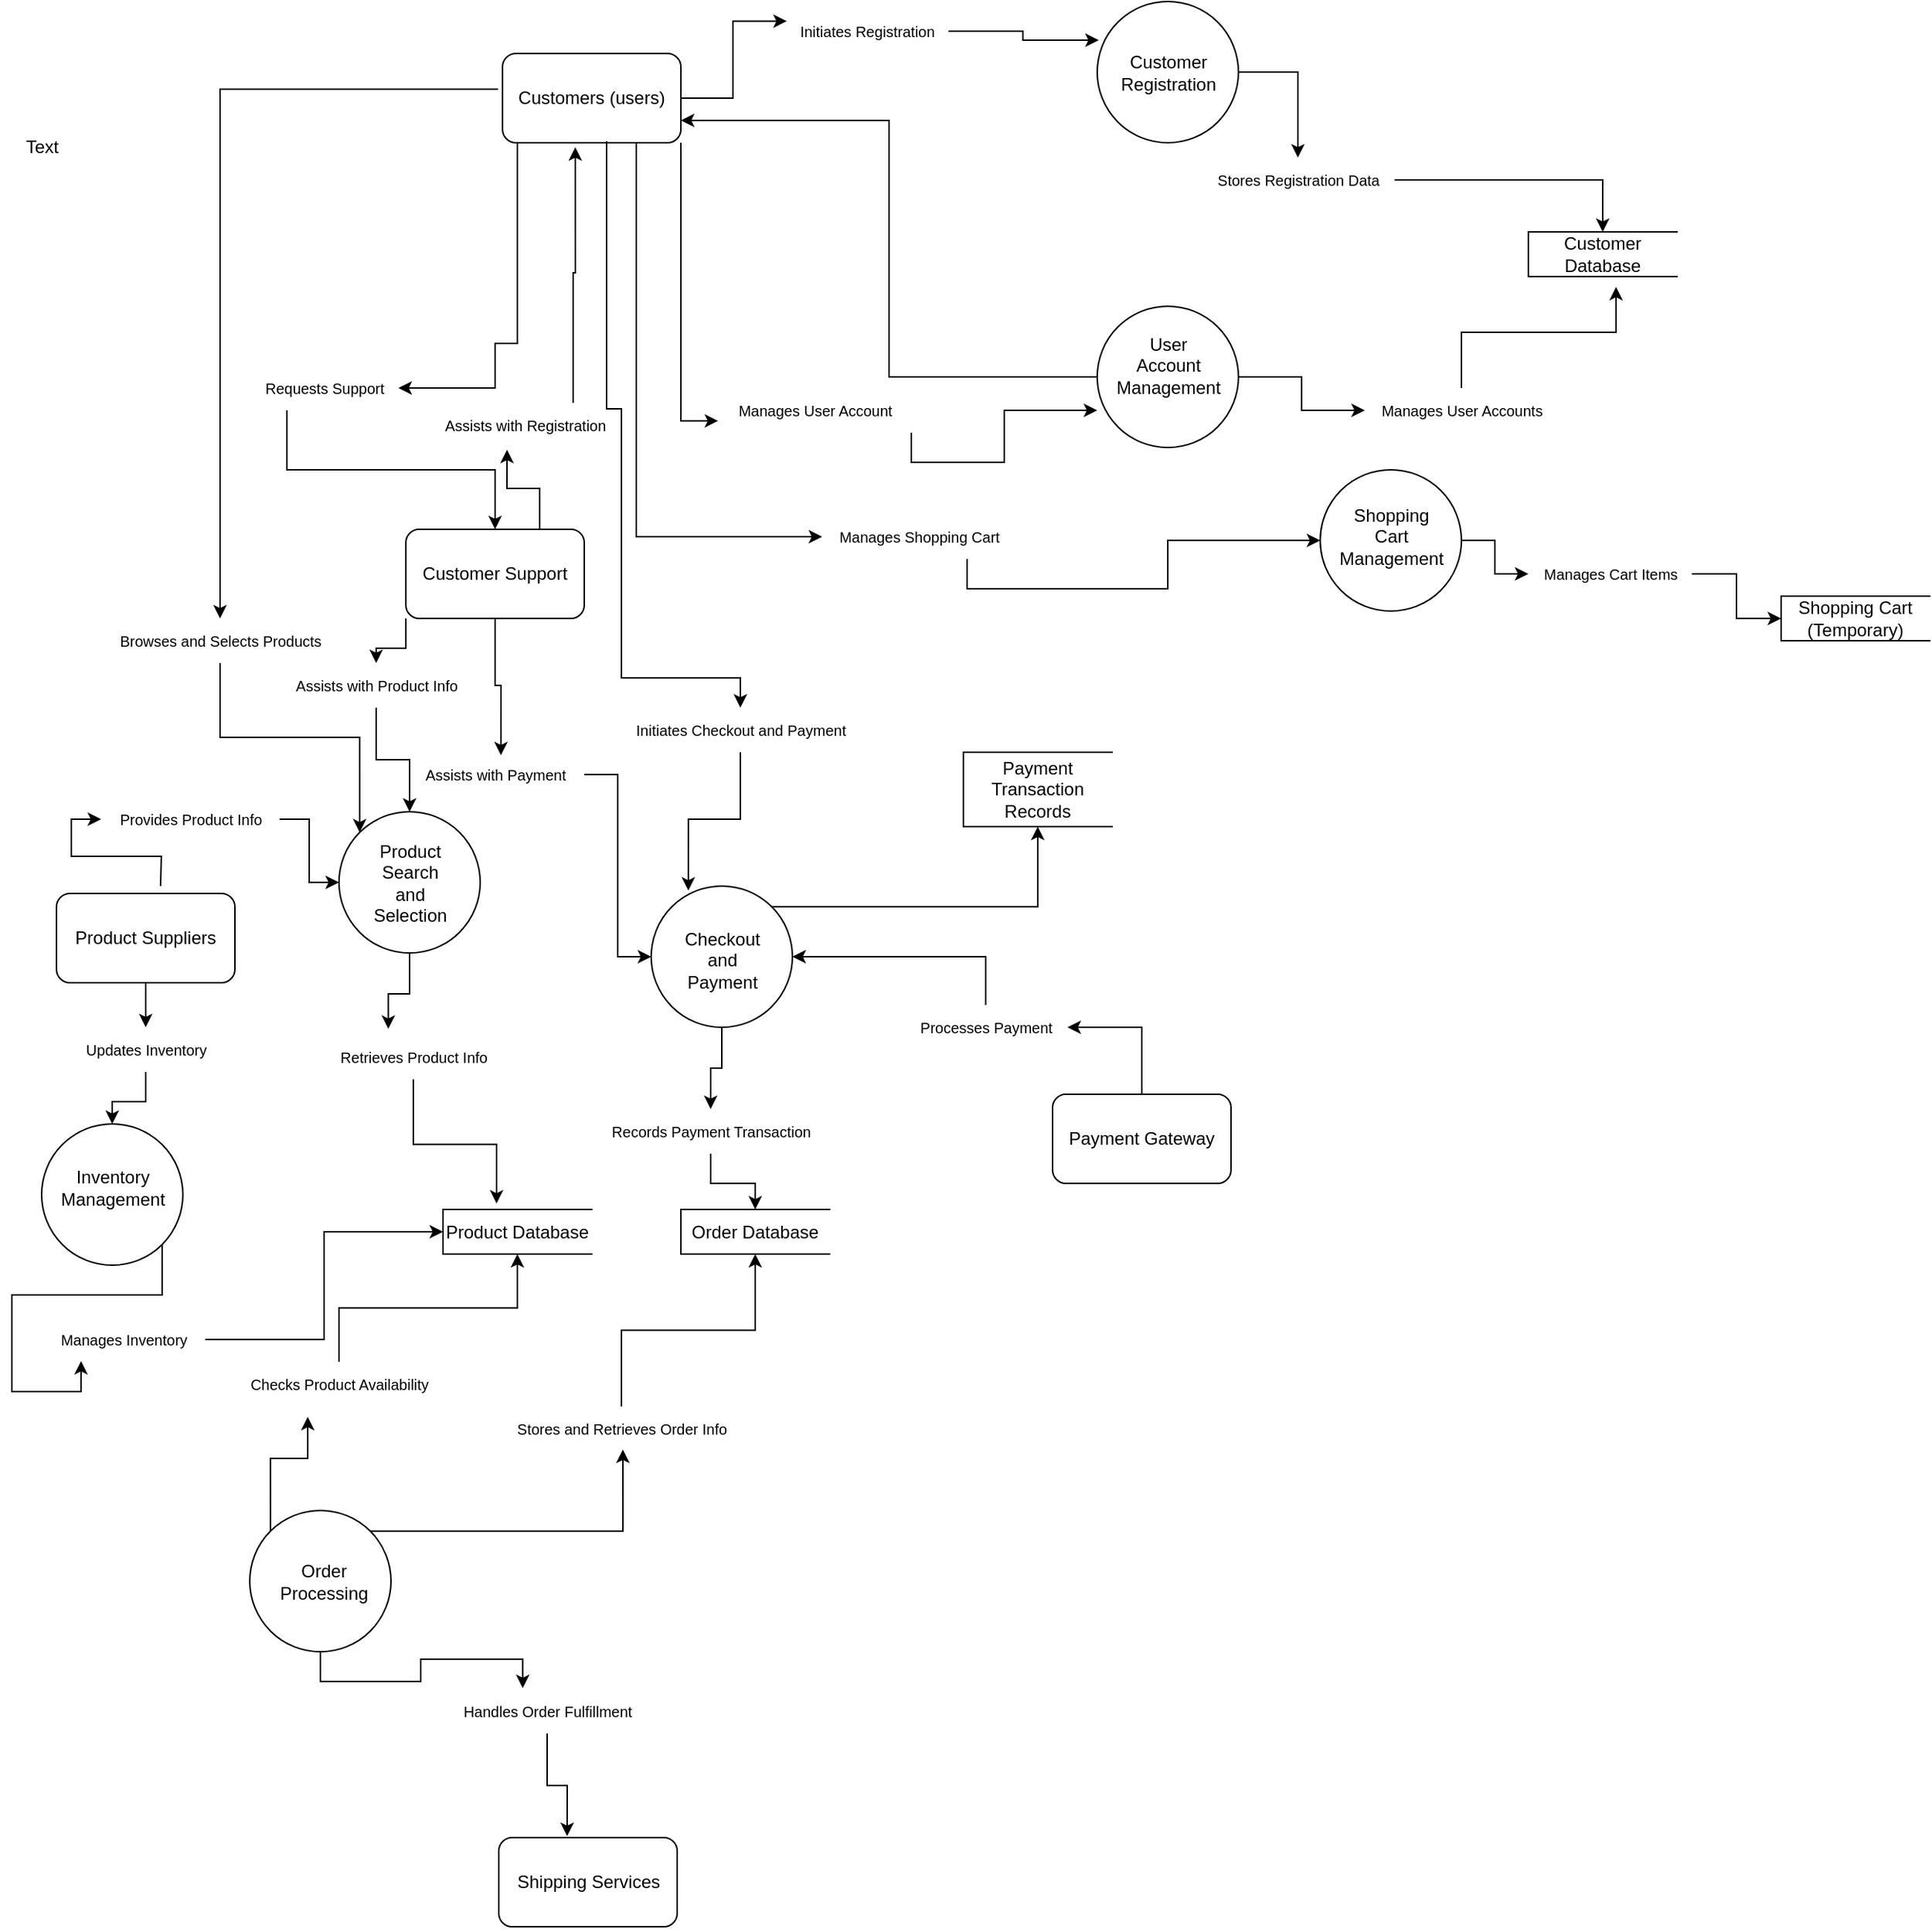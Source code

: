 <mxfile version="22.0.4" type="github">
  <diagram name="Page-1" id="5d7acffa-a066-3a61-03fe-96351882024d">
    <mxGraphModel dx="2176" dy="1312" grid="1" gridSize="10" guides="1" tooltips="1" connect="1" arrows="1" fold="1" page="1" pageScale="1" pageWidth="1100" pageHeight="850" background="#ffffff" math="0" shadow="0">
      <root>
        <mxCell id="0" />
        <mxCell id="1" parent="0" />
        <mxCell id="1xyslzgkCpMe2rgCqbMj-58" value="" style="shape=ellipse;html=1;dashed=0;whiteSpace=wrap;perimeter=ellipsePerimeter;" vertex="1" parent="1">
          <mxGeometry x="-870" y="260" width="95" height="95" as="geometry" />
        </mxCell>
        <mxCell id="1xyslzgkCpMe2rgCqbMj-146" style="edgeStyle=orthogonalEdgeStyle;rounded=0;orthogonalLoop=1;jettySize=auto;html=1;exitX=0.5;exitY=1;exitDx=0;exitDy=0;" edge="1" parent="1" source="1xyslzgkCpMe2rgCqbMj-231" target="1xyslzgkCpMe2rgCqbMj-67">
          <mxGeometry relative="1" as="geometry" />
        </mxCell>
        <mxCell id="1xyslzgkCpMe2rgCqbMj-155" style="edgeStyle=orthogonalEdgeStyle;rounded=0;orthogonalLoop=1;jettySize=auto;html=1;exitX=1;exitY=0;exitDx=0;exitDy=0;" edge="1" parent="1" source="1xyslzgkCpMe2rgCqbMj-57" target="1xyslzgkCpMe2rgCqbMj-68">
          <mxGeometry relative="1" as="geometry" />
        </mxCell>
        <mxCell id="1xyslzgkCpMe2rgCqbMj-57" value="" style="shape=ellipse;html=1;dashed=0;whiteSpace=wrap;perimeter=ellipsePerimeter;" vertex="1" parent="1">
          <mxGeometry x="-660" y="310" width="95" height="95" as="geometry" />
        </mxCell>
        <mxCell id="1xyslzgkCpMe2rgCqbMj-163" style="edgeStyle=orthogonalEdgeStyle;rounded=0;orthogonalLoop=1;jettySize=auto;html=1;exitX=1;exitY=0.5;exitDx=0;exitDy=0;entryX=0;entryY=0.5;entryDx=0;entryDy=0;" edge="1" parent="1" source="1xyslzgkCpMe2rgCqbMj-244" target="1xyslzgkCpMe2rgCqbMj-69">
          <mxGeometry relative="1" as="geometry" />
        </mxCell>
        <mxCell id="1xyslzgkCpMe2rgCqbMj-56" value="" style="shape=ellipse;html=1;dashed=0;whiteSpace=wrap;perimeter=ellipsePerimeter;" vertex="1" parent="1">
          <mxGeometry x="-1070" y="470" width="95" height="95" as="geometry" />
        </mxCell>
        <mxCell id="1xyslzgkCpMe2rgCqbMj-55" value="" style="shape=ellipse;html=1;dashed=0;whiteSpace=wrap;perimeter=ellipsePerimeter;" vertex="1" parent="1">
          <mxGeometry x="-930" y="730" width="95" height="95" as="geometry" />
        </mxCell>
        <mxCell id="1xyslzgkCpMe2rgCqbMj-226" style="edgeStyle=orthogonalEdgeStyle;rounded=0;orthogonalLoop=1;jettySize=auto;html=1;exitX=1;exitY=0.5;exitDx=0;exitDy=0;" edge="1" parent="1" source="1xyslzgkCpMe2rgCqbMj-54" target="1xyslzgkCpMe2rgCqbMj-223">
          <mxGeometry relative="1" as="geometry" />
        </mxCell>
        <mxCell id="1xyslzgkCpMe2rgCqbMj-54" value="" style="shape=ellipse;html=1;dashed=0;whiteSpace=wrap;perimeter=ellipsePerimeter;" vertex="1" parent="1">
          <mxGeometry x="-360" y="-285" width="95" height="95" as="geometry" />
        </mxCell>
        <mxCell id="1xyslzgkCpMe2rgCqbMj-141" style="edgeStyle=orthogonalEdgeStyle;rounded=0;orthogonalLoop=1;jettySize=auto;html=1;exitX=1;exitY=0.5;exitDx=0;exitDy=0;entryX=0;entryY=0.5;entryDx=0;entryDy=0;" edge="1" parent="1" source="1xyslzgkCpMe2rgCqbMj-229" target="1xyslzgkCpMe2rgCqbMj-66">
          <mxGeometry relative="1" as="geometry" />
        </mxCell>
        <mxCell id="1xyslzgkCpMe2rgCqbMj-53" value="" style="shape=ellipse;html=1;dashed=0;whiteSpace=wrap;perimeter=ellipsePerimeter;" vertex="1" parent="1">
          <mxGeometry x="-210" y="30" width="95" height="95" as="geometry" />
        </mxCell>
        <mxCell id="1xyslzgkCpMe2rgCqbMj-157" style="edgeStyle=orthogonalEdgeStyle;rounded=0;orthogonalLoop=1;jettySize=auto;html=1;exitX=0;exitY=0.5;exitDx=0;exitDy=0;entryX=1;entryY=0.75;entryDx=0;entryDy=0;" edge="1" parent="1" source="1xyslzgkCpMe2rgCqbMj-52" target="1xyslzgkCpMe2rgCqbMj-9">
          <mxGeometry relative="1" as="geometry" />
        </mxCell>
        <mxCell id="1xyslzgkCpMe2rgCqbMj-251" style="edgeStyle=orthogonalEdgeStyle;rounded=0;orthogonalLoop=1;jettySize=auto;html=1;exitX=1;exitY=0.5;exitDx=0;exitDy=0;" edge="1" parent="1" source="1xyslzgkCpMe2rgCqbMj-52" target="1xyslzgkCpMe2rgCqbMj-248">
          <mxGeometry relative="1" as="geometry" />
        </mxCell>
        <mxCell id="1xyslzgkCpMe2rgCqbMj-52" value="" style="shape=ellipse;html=1;dashed=0;whiteSpace=wrap;perimeter=ellipsePerimeter;" vertex="1" parent="1">
          <mxGeometry x="-360" y="-80" width="95" height="95" as="geometry" />
        </mxCell>
        <mxCell id="1xyslzgkCpMe2rgCqbMj-195" style="edgeStyle=orthogonalEdgeStyle;rounded=0;orthogonalLoop=1;jettySize=auto;html=1;exitX=0.5;exitY=0;exitDx=0;exitDy=0;entryX=1;entryY=0.5;entryDx=0;entryDy=0;" edge="1" parent="1" source="1xyslzgkCpMe2rgCqbMj-196" target="1xyslzgkCpMe2rgCqbMj-57">
          <mxGeometry relative="1" as="geometry" />
        </mxCell>
        <mxCell id="1xyslzgkCpMe2rgCqbMj-8" value="&lt;span style=&quot;color: rgb(0, 0, 0); font-family: Helvetica; font-size: 12px; font-style: normal; font-variant-ligatures: normal; font-variant-caps: normal; font-weight: 400; letter-spacing: normal; orphans: 2; text-align: center; text-indent: 0px; text-transform: none; widows: 2; word-spacing: 0px; -webkit-text-stroke-width: 0px; background-color: rgb(251, 251, 251); text-decoration-thickness: initial; text-decoration-style: initial; text-decoration-color: initial; float: none; display: inline !important;&quot;&gt;Payment Gateway&lt;/span&gt;" style="rounded=1;whiteSpace=wrap;html=1;" vertex="1" parent="1">
          <mxGeometry x="-390" y="450" width="120" height="60" as="geometry" />
        </mxCell>
        <mxCell id="1xyslzgkCpMe2rgCqbMj-152" style="edgeStyle=orthogonalEdgeStyle;rounded=0;orthogonalLoop=1;jettySize=auto;html=1;exitX=0.75;exitY=1;exitDx=0;exitDy=0;entryX=0;entryY=0.5;entryDx=0;entryDy=0;" edge="1" parent="1" source="1xyslzgkCpMe2rgCqbMj-176" target="1xyslzgkCpMe2rgCqbMj-53">
          <mxGeometry relative="1" as="geometry" />
        </mxCell>
        <mxCell id="1xyslzgkCpMe2rgCqbMj-164" style="edgeStyle=orthogonalEdgeStyle;rounded=0;orthogonalLoop=1;jettySize=auto;html=1;exitX=0.25;exitY=1;exitDx=0;exitDy=0;" edge="1" parent="1" source="1xyslzgkCpMe2rgCqbMj-187" target="1xyslzgkCpMe2rgCqbMj-104">
          <mxGeometry relative="1" as="geometry">
            <Array as="points" />
          </mxGeometry>
        </mxCell>
        <mxCell id="1xyslzgkCpMe2rgCqbMj-9" value="Customers (users)" style="rounded=1;whiteSpace=wrap;html=1;" vertex="1" parent="1">
          <mxGeometry x="-760" y="-250" width="120" height="60" as="geometry" />
        </mxCell>
        <mxCell id="1xyslzgkCpMe2rgCqbMj-161" style="edgeStyle=orthogonalEdgeStyle;rounded=0;orthogonalLoop=1;jettySize=auto;html=1;exitX=1;exitY=0.5;exitDx=0;exitDy=0;entryX=0;entryY=0.5;entryDx=0;entryDy=0;" edge="1" parent="1" source="1xyslzgkCpMe2rgCqbMj-189" target="1xyslzgkCpMe2rgCqbMj-58">
          <mxGeometry relative="1" as="geometry" />
        </mxCell>
        <mxCell id="1xyslzgkCpMe2rgCqbMj-162" style="edgeStyle=orthogonalEdgeStyle;rounded=0;orthogonalLoop=1;jettySize=auto;html=1;exitX=0.5;exitY=1;exitDx=0;exitDy=0;" edge="1" parent="1" source="1xyslzgkCpMe2rgCqbMj-191" target="1xyslzgkCpMe2rgCqbMj-56">
          <mxGeometry relative="1" as="geometry" />
        </mxCell>
        <mxCell id="1xyslzgkCpMe2rgCqbMj-11" value="Product Suppliers" style="rounded=1;whiteSpace=wrap;html=1;" vertex="1" parent="1">
          <mxGeometry x="-1060" y="315" width="120" height="60" as="geometry" />
        </mxCell>
        <mxCell id="1xyslzgkCpMe2rgCqbMj-12" value="Shipping Services" style="rounded=1;whiteSpace=wrap;html=1;" vertex="1" parent="1">
          <mxGeometry x="-762.5" y="950" width="120" height="60" as="geometry" />
        </mxCell>
        <mxCell id="1xyslzgkCpMe2rgCqbMj-13" value="Customer Registration" style="text;html=1;strokeColor=none;fillColor=none;align=center;verticalAlign=middle;whiteSpace=wrap;rounded=0;" vertex="1" parent="1">
          <mxGeometry x="-342.5" y="-252.5" width="60" height="30" as="geometry" />
        </mxCell>
        <mxCell id="1xyslzgkCpMe2rgCqbMj-14" value="Product Search and Selection" style="text;html=1;strokeColor=none;fillColor=none;align=center;verticalAlign=middle;whiteSpace=wrap;rounded=0;" vertex="1" parent="1">
          <mxGeometry x="-852.5" y="292.5" width="60" height="30" as="geometry" />
        </mxCell>
        <mxCell id="1xyslzgkCpMe2rgCqbMj-15" value="Shopping Cart Management" style="text;html=1;strokeColor=none;fillColor=none;align=center;verticalAlign=middle;whiteSpace=wrap;rounded=0;" vertex="1" parent="1">
          <mxGeometry x="-192.5" y="60" width="60" height="30" as="geometry" />
        </mxCell>
        <mxCell id="1xyslzgkCpMe2rgCqbMj-16" value="Checkout and Payment" style="text;html=1;strokeColor=none;fillColor=none;align=center;verticalAlign=middle;whiteSpace=wrap;rounded=0;" vertex="1" parent="1">
          <mxGeometry x="-642.5" y="345" width="60" height="30" as="geometry" />
        </mxCell>
        <mxCell id="1xyslzgkCpMe2rgCqbMj-17" value="Order Processing" style="text;html=1;strokeColor=none;fillColor=none;align=center;verticalAlign=middle;whiteSpace=wrap;rounded=0;" vertex="1" parent="1">
          <mxGeometry x="-910" y="762.5" width="60" height="30" as="geometry" />
        </mxCell>
        <mxCell id="1xyslzgkCpMe2rgCqbMj-19" value="Inventory Management" style="text;html=1;strokeColor=none;fillColor=none;align=center;verticalAlign=middle;whiteSpace=wrap;rounded=0;" vertex="1" parent="1">
          <mxGeometry x="-1052.5" y="497.5" width="60" height="30" as="geometry" />
        </mxCell>
        <mxCell id="1xyslzgkCpMe2rgCqbMj-20" value="User Account Management" style="text;html=1;strokeColor=none;fillColor=none;align=center;verticalAlign=middle;whiteSpace=wrap;rounded=0;" vertex="1" parent="1">
          <mxGeometry x="-342.5" y="-55" width="60" height="30" as="geometry" />
        </mxCell>
        <mxCell id="1xyslzgkCpMe2rgCqbMj-62" value="Customer Database" style="html=1;dashed=0;whiteSpace=wrap;shape=partialRectangle;right=0;" vertex="1" parent="1">
          <mxGeometry x="-70" y="-130" width="100" height="30" as="geometry" />
        </mxCell>
        <mxCell id="1xyslzgkCpMe2rgCqbMj-66" value="Shopping Cart (Temporary)" style="html=1;dashed=0;whiteSpace=wrap;shape=partialRectangle;right=0;" vertex="1" parent="1">
          <mxGeometry x="100" y="115" width="100" height="30" as="geometry" />
        </mxCell>
        <mxCell id="1xyslzgkCpMe2rgCqbMj-67" value="Order Database" style="html=1;dashed=0;whiteSpace=wrap;shape=partialRectangle;right=0;" vertex="1" parent="1">
          <mxGeometry x="-640" y="527.5" width="100" height="30" as="geometry" />
        </mxCell>
        <mxCell id="1xyslzgkCpMe2rgCqbMj-68" value="Payment Transaction Records" style="html=1;dashed=0;whiteSpace=wrap;shape=partialRectangle;right=0;" vertex="1" parent="1">
          <mxGeometry x="-450" y="220" width="100" height="50" as="geometry" />
        </mxCell>
        <mxCell id="1xyslzgkCpMe2rgCqbMj-69" value="Product Database" style="html=1;dashed=0;whiteSpace=wrap;shape=partialRectangle;right=0;" vertex="1" parent="1">
          <mxGeometry x="-800" y="527.5" width="100" height="30" as="geometry" />
        </mxCell>
        <mxCell id="1xyslzgkCpMe2rgCqbMj-217" style="edgeStyle=orthogonalEdgeStyle;rounded=0;orthogonalLoop=1;jettySize=auto;html=1;exitX=0;exitY=1;exitDx=0;exitDy=0;" edge="1" parent="1" source="1xyslzgkCpMe2rgCqbMj-104" target="1xyslzgkCpMe2rgCqbMj-207">
          <mxGeometry relative="1" as="geometry" />
        </mxCell>
        <mxCell id="1xyslzgkCpMe2rgCqbMj-104" value="Customer Support" style="rounded=1;whiteSpace=wrap;html=1;" vertex="1" parent="1">
          <mxGeometry x="-825" y="70" width="120" height="60" as="geometry" />
        </mxCell>
        <mxCell id="1xyslzgkCpMe2rgCqbMj-149" style="edgeStyle=orthogonalEdgeStyle;rounded=0;orthogonalLoop=1;jettySize=auto;html=1;exitX=0.5;exitY=1;exitDx=0;exitDy=0;entryX=0.383;entryY=-0.017;entryDx=0;entryDy=0;entryPerimeter=0;" edge="1" parent="1" source="1xyslzgkCpMe2rgCqbMj-204" target="1xyslzgkCpMe2rgCqbMj-12">
          <mxGeometry relative="1" as="geometry" />
        </mxCell>
        <mxCell id="1xyslzgkCpMe2rgCqbMj-150" style="edgeStyle=orthogonalEdgeStyle;rounded=0;orthogonalLoop=1;jettySize=auto;html=1;exitX=1;exitY=0.5;exitDx=0;exitDy=0;entryX=0.011;entryY=0.274;entryDx=0;entryDy=0;entryPerimeter=0;" edge="1" parent="1" source="1xyslzgkCpMe2rgCqbMj-167" target="1xyslzgkCpMe2rgCqbMj-54">
          <mxGeometry relative="1" as="geometry" />
        </mxCell>
        <mxCell id="1xyslzgkCpMe2rgCqbMj-153" style="edgeStyle=orthogonalEdgeStyle;rounded=0;orthogonalLoop=1;jettySize=auto;html=1;exitX=0.5;exitY=1;exitDx=0;exitDy=0;entryX=0.263;entryY=0.032;entryDx=0;entryDy=0;entryPerimeter=0;" edge="1" parent="1" source="1xyslzgkCpMe2rgCqbMj-185" target="1xyslzgkCpMe2rgCqbMj-57">
          <mxGeometry relative="1" as="geometry" />
        </mxCell>
        <mxCell id="1xyslzgkCpMe2rgCqbMj-154" style="edgeStyle=orthogonalEdgeStyle;rounded=0;orthogonalLoop=1;jettySize=auto;html=1;exitX=1;exitY=1;exitDx=0;exitDy=0;entryX=0;entryY=0.737;entryDx=0;entryDy=0;entryPerimeter=0;" edge="1" parent="1" source="1xyslzgkCpMe2rgCqbMj-180" target="1xyslzgkCpMe2rgCqbMj-52">
          <mxGeometry relative="1" as="geometry" />
        </mxCell>
        <mxCell id="1xyslzgkCpMe2rgCqbMj-160" style="edgeStyle=orthogonalEdgeStyle;rounded=0;orthogonalLoop=1;jettySize=auto;html=1;exitX=0.5;exitY=1;exitDx=0;exitDy=0;entryX=0.36;entryY=-0.133;entryDx=0;entryDy=0;entryPerimeter=0;" edge="1" parent="1" source="1xyslzgkCpMe2rgCqbMj-227" target="1xyslzgkCpMe2rgCqbMj-69">
          <mxGeometry relative="1" as="geometry" />
        </mxCell>
        <mxCell id="1xyslzgkCpMe2rgCqbMj-166" style="edgeStyle=orthogonalEdgeStyle;rounded=0;orthogonalLoop=1;jettySize=auto;html=1;exitX=0.75;exitY=0;exitDx=0;exitDy=0;entryX=0.408;entryY=1.05;entryDx=0;entryDy=0;entryPerimeter=0;" edge="1" parent="1" source="1xyslzgkCpMe2rgCqbMj-198" target="1xyslzgkCpMe2rgCqbMj-9">
          <mxGeometry relative="1" as="geometry" />
        </mxCell>
        <mxCell id="1xyslzgkCpMe2rgCqbMj-171" value="" style="edgeStyle=orthogonalEdgeStyle;rounded=0;orthogonalLoop=1;jettySize=auto;html=1;exitX=1;exitY=0.5;exitDx=0;exitDy=0;entryX=0.011;entryY=0.274;entryDx=0;entryDy=0;entryPerimeter=0;" edge="1" parent="1" source="1xyslzgkCpMe2rgCqbMj-9" target="1xyslzgkCpMe2rgCqbMj-167">
          <mxGeometry relative="1" as="geometry">
            <mxPoint x="-640" y="-220" as="sourcePoint" />
            <mxPoint x="-359" y="-259" as="targetPoint" />
          </mxGeometry>
        </mxCell>
        <mxCell id="1xyslzgkCpMe2rgCqbMj-167" value="&lt;font style=&quot;font-size: 10px;&quot;&gt;Initiates Registration&lt;/font&gt;" style="text;html=1;align=center;verticalAlign=middle;resizable=0;points=[];autosize=1;strokeColor=none;fillColor=none;" vertex="1" parent="1">
          <mxGeometry x="-570" y="-280" width="110" height="30" as="geometry" />
        </mxCell>
        <mxCell id="1xyslzgkCpMe2rgCqbMj-174" value="" style="edgeStyle=orthogonalEdgeStyle;rounded=0;orthogonalLoop=1;jettySize=auto;html=1;entryX=0.5;entryY=0;entryDx=0;entryDy=0;exitX=-0.025;exitY=0.4;exitDx=0;exitDy=0;exitPerimeter=0;" edge="1" parent="1" source="1xyslzgkCpMe2rgCqbMj-9" target="1xyslzgkCpMe2rgCqbMj-172">
          <mxGeometry relative="1" as="geometry">
            <mxPoint x="-760" y="-180" as="sourcePoint" />
            <mxPoint x="-810" y="208" as="targetPoint" />
          </mxGeometry>
        </mxCell>
        <mxCell id="1xyslzgkCpMe2rgCqbMj-213" style="edgeStyle=orthogonalEdgeStyle;rounded=0;orthogonalLoop=1;jettySize=auto;html=1;entryX=0;entryY=0;entryDx=0;entryDy=0;" edge="1" parent="1" source="1xyslzgkCpMe2rgCqbMj-172" target="1xyslzgkCpMe2rgCqbMj-58">
          <mxGeometry relative="1" as="geometry" />
        </mxCell>
        <mxCell id="1xyslzgkCpMe2rgCqbMj-172" value="&lt;font style=&quot;font-size: 10px;&quot;&gt;Browses and Selects Products&lt;/font&gt;" style="text;html=1;align=center;verticalAlign=middle;resizable=0;points=[];autosize=1;strokeColor=none;fillColor=none;" vertex="1" parent="1">
          <mxGeometry x="-1030" y="130" width="160" height="30" as="geometry" />
        </mxCell>
        <mxCell id="1xyslzgkCpMe2rgCqbMj-179" value="" style="edgeStyle=orthogonalEdgeStyle;rounded=0;orthogonalLoop=1;jettySize=auto;html=1;exitX=0.75;exitY=1;exitDx=0;exitDy=0;entryX=0;entryY=0.5;entryDx=0;entryDy=0;" edge="1" parent="1" source="1xyslzgkCpMe2rgCqbMj-9" target="1xyslzgkCpMe2rgCqbMj-176">
          <mxGeometry relative="1" as="geometry">
            <mxPoint x="-670" y="-190" as="sourcePoint" />
            <mxPoint x="-295" y="48" as="targetPoint" />
          </mxGeometry>
        </mxCell>
        <mxCell id="1xyslzgkCpMe2rgCqbMj-176" value="&lt;font style=&quot;font-size: 10px;&quot;&gt;Manages Shopping Cart&lt;/font&gt;" style="text;html=1;align=center;verticalAlign=middle;resizable=0;points=[];autosize=1;strokeColor=none;fillColor=none;rotation=0;" vertex="1" parent="1">
          <mxGeometry x="-545" y="60" width="130" height="30" as="geometry" />
        </mxCell>
        <mxCell id="1xyslzgkCpMe2rgCqbMj-184" value="" style="edgeStyle=orthogonalEdgeStyle;rounded=0;orthogonalLoop=1;jettySize=auto;html=1;exitX=1;exitY=1;exitDx=0;exitDy=0;entryX=0;entryY=0.737;entryDx=0;entryDy=0;entryPerimeter=0;" edge="1" parent="1" source="1xyslzgkCpMe2rgCqbMj-9" target="1xyslzgkCpMe2rgCqbMj-180">
          <mxGeometry relative="1" as="geometry">
            <mxPoint x="-640" y="-190" as="sourcePoint" />
            <mxPoint x="-360" y="-10" as="targetPoint" />
          </mxGeometry>
        </mxCell>
        <mxCell id="1xyslzgkCpMe2rgCqbMj-180" value="&lt;font style=&quot;font-size: 10px;&quot;&gt;Manages User Account&lt;/font&gt;" style="text;html=1;align=center;verticalAlign=middle;resizable=0;points=[];autosize=1;strokeColor=none;fillColor=none;" vertex="1" parent="1">
          <mxGeometry x="-615" y="-25" width="130" height="30" as="geometry" />
        </mxCell>
        <mxCell id="1xyslzgkCpMe2rgCqbMj-186" value="" style="edgeStyle=orthogonalEdgeStyle;rounded=0;orthogonalLoop=1;jettySize=auto;html=1;exitX=0.5;exitY=1;exitDx=0;exitDy=0;" edge="1" parent="1" target="1xyslzgkCpMe2rgCqbMj-185">
          <mxGeometry relative="1" as="geometry">
            <mxPoint x="-690" y="-190.96" as="sourcePoint" />
            <mxPoint x="-657.92" y="177.5" as="targetPoint" />
            <Array as="points">
              <mxPoint x="-690" y="-11" />
              <mxPoint x="-680" y="-11" />
              <mxPoint x="-680" y="170" />
            </Array>
          </mxGeometry>
        </mxCell>
        <mxCell id="1xyslzgkCpMe2rgCqbMj-185" value="&lt;font style=&quot;font-size: 10px;&quot;&gt;Initiates Checkout and Payment&lt;/font&gt;" style="text;html=1;align=center;verticalAlign=middle;resizable=0;points=[];autosize=1;strokeColor=none;fillColor=none;" vertex="1" parent="1">
          <mxGeometry x="-680" y="190" width="160" height="30" as="geometry" />
        </mxCell>
        <mxCell id="1xyslzgkCpMe2rgCqbMj-188" value="" style="edgeStyle=orthogonalEdgeStyle;rounded=0;orthogonalLoop=1;jettySize=auto;html=1;exitX=0.25;exitY=1;exitDx=0;exitDy=0;" edge="1" parent="1" source="1xyslzgkCpMe2rgCqbMj-9" target="1xyslzgkCpMe2rgCqbMj-187">
          <mxGeometry relative="1" as="geometry">
            <mxPoint x="-730" y="-190" as="sourcePoint" />
            <mxPoint x="-765" y="70" as="targetPoint" />
            <Array as="points">
              <mxPoint x="-750" y="-190" />
              <mxPoint x="-750" y="-55" />
              <mxPoint x="-765" y="-55" />
            </Array>
          </mxGeometry>
        </mxCell>
        <mxCell id="1xyslzgkCpMe2rgCqbMj-187" value="&lt;font style=&quot;font-size: 10px;&quot;&gt;Requests Support&lt;/font&gt;" style="text;html=1;align=center;verticalAlign=middle;resizable=0;points=[];autosize=1;strokeColor=none;fillColor=none;" vertex="1" parent="1">
          <mxGeometry x="-930" y="-40" width="100" height="30" as="geometry" />
        </mxCell>
        <mxCell id="1xyslzgkCpMe2rgCqbMj-190" value="" style="edgeStyle=orthogonalEdgeStyle;rounded=0;orthogonalLoop=1;jettySize=auto;html=1;entryX=0;entryY=0.5;entryDx=0;entryDy=0;" edge="1" parent="1" target="1xyslzgkCpMe2rgCqbMj-189">
          <mxGeometry relative="1" as="geometry">
            <mxPoint x="-990" y="310" as="sourcePoint" />
            <mxPoint x="-857" y="255" as="targetPoint" />
          </mxGeometry>
        </mxCell>
        <mxCell id="1xyslzgkCpMe2rgCqbMj-189" value="&lt;font style=&quot;font-size: 10px;&quot;&gt;Provides Product Info&lt;/font&gt;" style="text;html=1;align=center;verticalAlign=middle;resizable=0;points=[];autosize=1;strokeColor=none;fillColor=none;" vertex="1" parent="1">
          <mxGeometry x="-1030" y="250" width="120" height="30" as="geometry" />
        </mxCell>
        <mxCell id="1xyslzgkCpMe2rgCqbMj-192" value="" style="edgeStyle=orthogonalEdgeStyle;rounded=0;orthogonalLoop=1;jettySize=auto;html=1;exitX=0.5;exitY=1;exitDx=0;exitDy=0;" edge="1" parent="1" source="1xyslzgkCpMe2rgCqbMj-11" target="1xyslzgkCpMe2rgCqbMj-191">
          <mxGeometry relative="1" as="geometry">
            <mxPoint x="-1000" y="375" as="sourcePoint" />
            <mxPoint x="-1022" y="470" as="targetPoint" />
          </mxGeometry>
        </mxCell>
        <mxCell id="1xyslzgkCpMe2rgCqbMj-191" value="&lt;font style=&quot;font-size: 10px;&quot;&gt;Updates Inventory&lt;/font&gt;" style="text;html=1;align=center;verticalAlign=middle;resizable=0;points=[];autosize=1;strokeColor=none;fillColor=none;" vertex="1" parent="1">
          <mxGeometry x="-1050" y="405" width="100" height="30" as="geometry" />
        </mxCell>
        <mxCell id="1xyslzgkCpMe2rgCqbMj-197" value="" style="edgeStyle=orthogonalEdgeStyle;rounded=0;orthogonalLoop=1;jettySize=auto;html=1;exitX=0.5;exitY=0;exitDx=0;exitDy=0;entryX=1;entryY=0.5;entryDx=0;entryDy=0;" edge="1" parent="1" source="1xyslzgkCpMe2rgCqbMj-8" target="1xyslzgkCpMe2rgCqbMj-196">
          <mxGeometry relative="1" as="geometry">
            <mxPoint x="-330" y="450" as="sourcePoint" />
            <mxPoint x="-565" y="358" as="targetPoint" />
          </mxGeometry>
        </mxCell>
        <mxCell id="1xyslzgkCpMe2rgCqbMj-196" value="&lt;font style=&quot;font-size: 10px;&quot;&gt;Processes Payment&lt;/font&gt;" style="text;html=1;align=center;verticalAlign=middle;resizable=0;points=[];autosize=1;strokeColor=none;fillColor=none;" vertex="1" parent="1">
          <mxGeometry x="-490" y="390" width="110" height="30" as="geometry" />
        </mxCell>
        <mxCell id="1xyslzgkCpMe2rgCqbMj-199" value="" style="edgeStyle=orthogonalEdgeStyle;rounded=0;orthogonalLoop=1;jettySize=auto;html=1;exitX=0.75;exitY=0;exitDx=0;exitDy=0;entryX=0.408;entryY=1.05;entryDx=0;entryDy=0;entryPerimeter=0;" edge="1" parent="1" source="1xyslzgkCpMe2rgCqbMj-104" target="1xyslzgkCpMe2rgCqbMj-198">
          <mxGeometry relative="1" as="geometry">
            <mxPoint x="-735" y="70" as="sourcePoint" />
            <mxPoint x="-711" y="-187" as="targetPoint" />
          </mxGeometry>
        </mxCell>
        <mxCell id="1xyslzgkCpMe2rgCqbMj-198" value="&lt;font style=&quot;font-size: 10px;&quot;&gt;Assists with Registration&lt;/font&gt;" style="text;html=1;align=center;verticalAlign=middle;resizable=0;points=[];autosize=1;strokeColor=none;fillColor=none;" vertex="1" parent="1">
          <mxGeometry x="-810" y="-15" width="130" height="30" as="geometry" />
        </mxCell>
        <mxCell id="1xyslzgkCpMe2rgCqbMj-201" value="Text" style="text;html=1;align=center;verticalAlign=middle;resizable=0;points=[];autosize=1;strokeColor=none;fillColor=none;" vertex="1" parent="1">
          <mxGeometry x="-1095" y="-202" width="50" height="30" as="geometry" />
        </mxCell>
        <mxCell id="1xyslzgkCpMe2rgCqbMj-205" value="" style="edgeStyle=orthogonalEdgeStyle;rounded=0;orthogonalLoop=1;jettySize=auto;html=1;exitX=0.5;exitY=1;exitDx=0;exitDy=0;entryX=0.383;entryY=-0.017;entryDx=0;entryDy=0;entryPerimeter=0;" edge="1" parent="1" source="1xyslzgkCpMe2rgCqbMj-55" target="1xyslzgkCpMe2rgCqbMj-204">
          <mxGeometry relative="1" as="geometry">
            <mxPoint x="-822" y="545" as="sourcePoint" />
            <mxPoint x="-717" y="619" as="targetPoint" />
          </mxGeometry>
        </mxCell>
        <mxCell id="1xyslzgkCpMe2rgCqbMj-204" value="&lt;font style=&quot;font-size: 10px;&quot;&gt;Handles Order Fulfillment&lt;/font&gt;" style="text;html=1;align=center;verticalAlign=middle;resizable=0;points=[];autosize=1;strokeColor=none;fillColor=none;" vertex="1" parent="1">
          <mxGeometry x="-800" y="850" width="140" height="30" as="geometry" />
        </mxCell>
        <mxCell id="1xyslzgkCpMe2rgCqbMj-215" style="edgeStyle=orthogonalEdgeStyle;rounded=0;orthogonalLoop=1;jettySize=auto;html=1;entryX=0.5;entryY=0;entryDx=0;entryDy=0;" edge="1" parent="1" source="1xyslzgkCpMe2rgCqbMj-207" target="1xyslzgkCpMe2rgCqbMj-58">
          <mxGeometry relative="1" as="geometry" />
        </mxCell>
        <mxCell id="1xyslzgkCpMe2rgCqbMj-207" value="&lt;font style=&quot;font-size: 10px;&quot;&gt;Assists with Product Info&lt;/font&gt;" style="text;html=1;align=center;verticalAlign=middle;resizable=0;points=[];autosize=1;strokeColor=none;fillColor=none;" vertex="1" parent="1">
          <mxGeometry x="-910" y="160" width="130" height="30" as="geometry" />
        </mxCell>
        <mxCell id="1xyslzgkCpMe2rgCqbMj-221" style="edgeStyle=orthogonalEdgeStyle;rounded=0;orthogonalLoop=1;jettySize=auto;html=1;entryX=0;entryY=0.5;entryDx=0;entryDy=0;" edge="1" parent="1" source="1xyslzgkCpMe2rgCqbMj-218" target="1xyslzgkCpMe2rgCqbMj-57">
          <mxGeometry relative="1" as="geometry" />
        </mxCell>
        <mxCell id="1xyslzgkCpMe2rgCqbMj-218" value="&lt;font style=&quot;font-size: 10px;&quot;&gt;Assists with Payment&lt;/font&gt;" style="text;html=1;align=center;verticalAlign=middle;resizable=0;points=[];autosize=1;strokeColor=none;fillColor=none;" vertex="1" parent="1">
          <mxGeometry x="-825" y="220" width="120" height="30" as="geometry" />
        </mxCell>
        <mxCell id="1xyslzgkCpMe2rgCqbMj-222" style="edgeStyle=orthogonalEdgeStyle;rounded=0;orthogonalLoop=1;jettySize=auto;html=1;entryX=0.533;entryY=0.067;entryDx=0;entryDy=0;entryPerimeter=0;" edge="1" parent="1" source="1xyslzgkCpMe2rgCqbMj-104" target="1xyslzgkCpMe2rgCqbMj-218">
          <mxGeometry relative="1" as="geometry" />
        </mxCell>
        <mxCell id="1xyslzgkCpMe2rgCqbMj-225" style="edgeStyle=orthogonalEdgeStyle;rounded=0;orthogonalLoop=1;jettySize=auto;html=1;entryX=0.5;entryY=0;entryDx=0;entryDy=0;" edge="1" parent="1" source="1xyslzgkCpMe2rgCqbMj-223" target="1xyslzgkCpMe2rgCqbMj-62">
          <mxGeometry relative="1" as="geometry" />
        </mxCell>
        <mxCell id="1xyslzgkCpMe2rgCqbMj-223" value="&lt;font style=&quot;font-size: 10px;&quot;&gt;Stores Registration Data&lt;/font&gt;" style="text;html=1;align=center;verticalAlign=middle;resizable=0;points=[];autosize=1;strokeColor=none;fillColor=none;" vertex="1" parent="1">
          <mxGeometry x="-290" y="-180" width="130" height="30" as="geometry" />
        </mxCell>
        <mxCell id="1xyslzgkCpMe2rgCqbMj-228" value="" style="edgeStyle=orthogonalEdgeStyle;rounded=0;orthogonalLoop=1;jettySize=auto;html=1;exitX=0.5;exitY=1;exitDx=0;exitDy=0;entryX=0.36;entryY=-0.133;entryDx=0;entryDy=0;entryPerimeter=0;" edge="1" parent="1" source="1xyslzgkCpMe2rgCqbMj-58" target="1xyslzgkCpMe2rgCqbMj-227">
          <mxGeometry relative="1" as="geometry">
            <mxPoint x="-822" y="355" as="sourcePoint" />
            <mxPoint x="-824" y="391" as="targetPoint" />
          </mxGeometry>
        </mxCell>
        <mxCell id="1xyslzgkCpMe2rgCqbMj-227" value="&lt;font style=&quot;font-size: 10px;&quot;&gt;Retrieves Product Info&lt;/font&gt;" style="text;html=1;align=center;verticalAlign=middle;resizable=0;points=[];autosize=1;strokeColor=none;fillColor=none;" vertex="1" parent="1">
          <mxGeometry x="-880" y="410" width="120" height="30" as="geometry" />
        </mxCell>
        <mxCell id="1xyslzgkCpMe2rgCqbMj-230" value="" style="edgeStyle=orthogonalEdgeStyle;rounded=0;orthogonalLoop=1;jettySize=auto;html=1;exitX=1;exitY=0.5;exitDx=0;exitDy=0;entryX=0;entryY=0.5;entryDx=0;entryDy=0;" edge="1" parent="1" source="1xyslzgkCpMe2rgCqbMj-53" target="1xyslzgkCpMe2rgCqbMj-229">
          <mxGeometry relative="1" as="geometry">
            <mxPoint x="-115" y="78" as="sourcePoint" />
            <mxPoint x="30" y="110" as="targetPoint" />
          </mxGeometry>
        </mxCell>
        <mxCell id="1xyslzgkCpMe2rgCqbMj-229" value="&lt;font style=&quot;font-size: 10px;&quot;&gt;Manages Cart Items&lt;/font&gt;" style="text;html=1;align=center;verticalAlign=middle;resizable=0;points=[];autosize=1;strokeColor=none;fillColor=none;" vertex="1" parent="1">
          <mxGeometry x="-70" y="85" width="110" height="30" as="geometry" />
        </mxCell>
        <mxCell id="1xyslzgkCpMe2rgCqbMj-232" value="" style="edgeStyle=orthogonalEdgeStyle;rounded=0;orthogonalLoop=1;jettySize=auto;html=1;exitX=0.5;exitY=1;exitDx=0;exitDy=0;" edge="1" parent="1" source="1xyslzgkCpMe2rgCqbMj-57" target="1xyslzgkCpMe2rgCqbMj-231">
          <mxGeometry relative="1" as="geometry">
            <mxPoint x="-612" y="405" as="sourcePoint" />
            <mxPoint x="-580" y="495" as="targetPoint" />
          </mxGeometry>
        </mxCell>
        <mxCell id="1xyslzgkCpMe2rgCqbMj-231" value="&lt;font style=&quot;font-size: 10px;&quot;&gt;Records Payment Transaction&lt;/font&gt;" style="text;html=1;align=center;verticalAlign=middle;resizable=0;points=[];autosize=1;strokeColor=none;fillColor=none;" vertex="1" parent="1">
          <mxGeometry x="-700" y="460" width="160" height="30" as="geometry" />
        </mxCell>
        <mxCell id="1xyslzgkCpMe2rgCqbMj-235" value="" style="edgeStyle=orthogonalEdgeStyle;rounded=0;orthogonalLoop=1;jettySize=auto;html=1;exitX=0;exitY=0;exitDx=0;exitDy=0;entryX=0.35;entryY=1.233;entryDx=0;entryDy=0;entryPerimeter=0;" edge="1" parent="1" source="1xyslzgkCpMe2rgCqbMj-55" target="1xyslzgkCpMe2rgCqbMj-234">
          <mxGeometry relative="1" as="geometry">
            <mxPoint x="-916" y="744" as="sourcePoint" />
            <mxPoint x="-835" y="564" as="targetPoint" />
          </mxGeometry>
        </mxCell>
        <mxCell id="1xyslzgkCpMe2rgCqbMj-246" style="edgeStyle=orthogonalEdgeStyle;rounded=0;orthogonalLoop=1;jettySize=auto;html=1;entryX=0.5;entryY=1;entryDx=0;entryDy=0;" edge="1" parent="1" source="1xyslzgkCpMe2rgCqbMj-234" target="1xyslzgkCpMe2rgCqbMj-69">
          <mxGeometry relative="1" as="geometry" />
        </mxCell>
        <mxCell id="1xyslzgkCpMe2rgCqbMj-234" value="&lt;font style=&quot;font-size: 10px;&quot;&gt;Checks Product Availability&lt;/font&gt;" style="text;html=1;align=center;verticalAlign=middle;resizable=0;points=[];autosize=1;strokeColor=none;fillColor=none;" vertex="1" parent="1">
          <mxGeometry x="-940" y="630" width="140" height="30" as="geometry" />
        </mxCell>
        <mxCell id="1xyslzgkCpMe2rgCqbMj-243" style="edgeStyle=orthogonalEdgeStyle;rounded=0;orthogonalLoop=1;jettySize=auto;html=1;entryX=0.5;entryY=1;entryDx=0;entryDy=0;" edge="1" parent="1" source="1xyslzgkCpMe2rgCqbMj-240" target="1xyslzgkCpMe2rgCqbMj-67">
          <mxGeometry relative="1" as="geometry" />
        </mxCell>
        <mxCell id="1xyslzgkCpMe2rgCqbMj-240" value="&lt;font style=&quot;font-size: 10px;&quot;&gt;Stores and Retrieves Order Info&lt;/font&gt;" style="text;html=1;align=center;verticalAlign=middle;resizable=0;points=[];autosize=1;strokeColor=none;fillColor=none;" vertex="1" parent="1">
          <mxGeometry x="-760" y="660" width="160" height="30" as="geometry" />
        </mxCell>
        <mxCell id="1xyslzgkCpMe2rgCqbMj-242" style="edgeStyle=orthogonalEdgeStyle;rounded=0;orthogonalLoop=1;jettySize=auto;html=1;exitX=1;exitY=0;exitDx=0;exitDy=0;entryX=0.506;entryY=0.967;entryDx=0;entryDy=0;entryPerimeter=0;" edge="1" parent="1" source="1xyslzgkCpMe2rgCqbMj-55" target="1xyslzgkCpMe2rgCqbMj-240">
          <mxGeometry relative="1" as="geometry" />
        </mxCell>
        <mxCell id="1xyslzgkCpMe2rgCqbMj-244" value="&lt;font style=&quot;font-size: 10px;&quot;&gt;Manages Inventory&lt;/font&gt;" style="text;html=1;align=center;verticalAlign=middle;resizable=0;points=[];autosize=1;strokeColor=none;fillColor=none;" vertex="1" parent="1">
          <mxGeometry x="-1070" y="600" width="110" height="30" as="geometry" />
        </mxCell>
        <mxCell id="1xyslzgkCpMe2rgCqbMj-247" style="edgeStyle=orthogonalEdgeStyle;rounded=0;orthogonalLoop=1;jettySize=auto;html=1;exitX=1;exitY=1;exitDx=0;exitDy=0;entryX=0.241;entryY=0.983;entryDx=0;entryDy=0;entryPerimeter=0;" edge="1" parent="1" source="1xyslzgkCpMe2rgCqbMj-56" target="1xyslzgkCpMe2rgCqbMj-244">
          <mxGeometry relative="1" as="geometry" />
        </mxCell>
        <mxCell id="1xyslzgkCpMe2rgCqbMj-248" value="&lt;font style=&quot;font-size: 10px;&quot;&gt;Manages User Accounts&lt;/font&gt;" style="text;html=1;align=center;verticalAlign=middle;resizable=0;points=[];autosize=1;strokeColor=none;fillColor=none;" vertex="1" parent="1">
          <mxGeometry x="-180" y="-25" width="130" height="30" as="geometry" />
        </mxCell>
        <mxCell id="1xyslzgkCpMe2rgCqbMj-250" style="edgeStyle=orthogonalEdgeStyle;rounded=0;orthogonalLoop=1;jettySize=auto;html=1;entryX=0.59;entryY=1.233;entryDx=0;entryDy=0;entryPerimeter=0;" edge="1" parent="1" source="1xyslzgkCpMe2rgCqbMj-248" target="1xyslzgkCpMe2rgCqbMj-62">
          <mxGeometry relative="1" as="geometry" />
        </mxCell>
      </root>
    </mxGraphModel>
  </diagram>
</mxfile>
